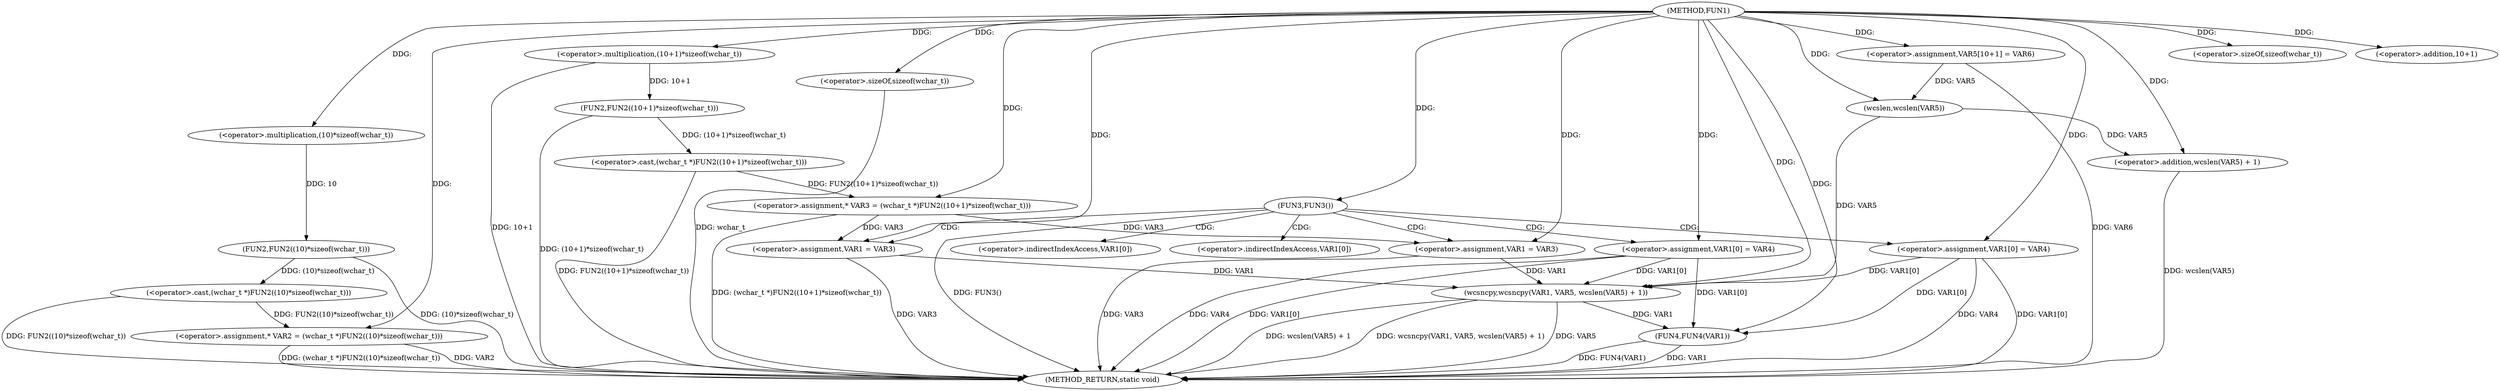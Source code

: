 digraph FUN1 {  
"1000100" [label = "(METHOD,FUN1)" ]
"1000160" [label = "(METHOD_RETURN,static void)" ]
"1000104" [label = "(<operator>.assignment,* VAR2 = (wchar_t *)FUN2((10)*sizeof(wchar_t)))" ]
"1000106" [label = "(<operator>.cast,(wchar_t *)FUN2((10)*sizeof(wchar_t)))" ]
"1000108" [label = "(FUN2,FUN2((10)*sizeof(wchar_t)))" ]
"1000109" [label = "(<operator>.multiplication,(10)*sizeof(wchar_t))" ]
"1000111" [label = "(<operator>.sizeOf,sizeof(wchar_t))" ]
"1000114" [label = "(<operator>.assignment,* VAR3 = (wchar_t *)FUN2((10+1)*sizeof(wchar_t)))" ]
"1000116" [label = "(<operator>.cast,(wchar_t *)FUN2((10+1)*sizeof(wchar_t)))" ]
"1000118" [label = "(FUN2,FUN2((10+1)*sizeof(wchar_t)))" ]
"1000119" [label = "(<operator>.multiplication,(10+1)*sizeof(wchar_t))" ]
"1000120" [label = "(<operator>.addition,10+1)" ]
"1000123" [label = "(<operator>.sizeOf,sizeof(wchar_t))" ]
"1000126" [label = "(FUN3,FUN3())" ]
"1000128" [label = "(<operator>.assignment,VAR1 = VAR3)" ]
"1000131" [label = "(<operator>.assignment,VAR1[0] = VAR4)" ]
"1000138" [label = "(<operator>.assignment,VAR1 = VAR3)" ]
"1000141" [label = "(<operator>.assignment,VAR1[0] = VAR4)" ]
"1000148" [label = "(<operator>.assignment,VAR5[10+1] = VAR6)" ]
"1000151" [label = "(wcsncpy,wcsncpy(VAR1, VAR5, wcslen(VAR5) + 1))" ]
"1000154" [label = "(<operator>.addition,wcslen(VAR5) + 1)" ]
"1000155" [label = "(wcslen,wcslen(VAR5))" ]
"1000158" [label = "(FUN4,FUN4(VAR1))" ]
"1000132" [label = "(<operator>.indirectIndexAccess,VAR1[0])" ]
"1000142" [label = "(<operator>.indirectIndexAccess,VAR1[0])" ]
  "1000158" -> "1000160"  [ label = "DDG: VAR1"] 
  "1000141" -> "1000160"  [ label = "DDG: VAR1[0]"] 
  "1000106" -> "1000160"  [ label = "DDG: FUN2((10)*sizeof(wchar_t))"] 
  "1000151" -> "1000160"  [ label = "DDG: wcsncpy(VAR1, VAR5, wcslen(VAR5) + 1)"] 
  "1000104" -> "1000160"  [ label = "DDG: VAR2"] 
  "1000138" -> "1000160"  [ label = "DDG: VAR3"] 
  "1000151" -> "1000160"  [ label = "DDG: VAR5"] 
  "1000116" -> "1000160"  [ label = "DDG: FUN2((10+1)*sizeof(wchar_t))"] 
  "1000151" -> "1000160"  [ label = "DDG: wcslen(VAR5) + 1"] 
  "1000141" -> "1000160"  [ label = "DDG: VAR4"] 
  "1000148" -> "1000160"  [ label = "DDG: VAR6"] 
  "1000118" -> "1000160"  [ label = "DDG: (10+1)*sizeof(wchar_t)"] 
  "1000114" -> "1000160"  [ label = "DDG: (wchar_t *)FUN2((10+1)*sizeof(wchar_t))"] 
  "1000128" -> "1000160"  [ label = "DDG: VAR3"] 
  "1000126" -> "1000160"  [ label = "DDG: FUN3()"] 
  "1000131" -> "1000160"  [ label = "DDG: VAR1[0]"] 
  "1000154" -> "1000160"  [ label = "DDG: wcslen(VAR5)"] 
  "1000158" -> "1000160"  [ label = "DDG: FUN4(VAR1)"] 
  "1000131" -> "1000160"  [ label = "DDG: VAR4"] 
  "1000119" -> "1000160"  [ label = "DDG: 10+1"] 
  "1000104" -> "1000160"  [ label = "DDG: (wchar_t *)FUN2((10)*sizeof(wchar_t))"] 
  "1000108" -> "1000160"  [ label = "DDG: (10)*sizeof(wchar_t)"] 
  "1000123" -> "1000160"  [ label = "DDG: wchar_t"] 
  "1000106" -> "1000104"  [ label = "DDG: FUN2((10)*sizeof(wchar_t))"] 
  "1000100" -> "1000104"  [ label = "DDG: "] 
  "1000108" -> "1000106"  [ label = "DDG: (10)*sizeof(wchar_t)"] 
  "1000109" -> "1000108"  [ label = "DDG: 10"] 
  "1000100" -> "1000109"  [ label = "DDG: "] 
  "1000100" -> "1000111"  [ label = "DDG: "] 
  "1000116" -> "1000114"  [ label = "DDG: FUN2((10+1)*sizeof(wchar_t))"] 
  "1000100" -> "1000114"  [ label = "DDG: "] 
  "1000118" -> "1000116"  [ label = "DDG: (10+1)*sizeof(wchar_t)"] 
  "1000119" -> "1000118"  [ label = "DDG: 10+1"] 
  "1000100" -> "1000119"  [ label = "DDG: "] 
  "1000100" -> "1000120"  [ label = "DDG: "] 
  "1000100" -> "1000123"  [ label = "DDG: "] 
  "1000100" -> "1000126"  [ label = "DDG: "] 
  "1000114" -> "1000128"  [ label = "DDG: VAR3"] 
  "1000100" -> "1000128"  [ label = "DDG: "] 
  "1000100" -> "1000131"  [ label = "DDG: "] 
  "1000114" -> "1000138"  [ label = "DDG: VAR3"] 
  "1000100" -> "1000138"  [ label = "DDG: "] 
  "1000100" -> "1000141"  [ label = "DDG: "] 
  "1000100" -> "1000148"  [ label = "DDG: "] 
  "1000141" -> "1000151"  [ label = "DDG: VAR1[0]"] 
  "1000128" -> "1000151"  [ label = "DDG: VAR1"] 
  "1000131" -> "1000151"  [ label = "DDG: VAR1[0]"] 
  "1000138" -> "1000151"  [ label = "DDG: VAR1"] 
  "1000100" -> "1000151"  [ label = "DDG: "] 
  "1000155" -> "1000151"  [ label = "DDG: VAR5"] 
  "1000155" -> "1000154"  [ label = "DDG: VAR5"] 
  "1000148" -> "1000155"  [ label = "DDG: VAR5"] 
  "1000100" -> "1000155"  [ label = "DDG: "] 
  "1000100" -> "1000154"  [ label = "DDG: "] 
  "1000141" -> "1000158"  [ label = "DDG: VAR1[0]"] 
  "1000131" -> "1000158"  [ label = "DDG: VAR1[0]"] 
  "1000151" -> "1000158"  [ label = "DDG: VAR1"] 
  "1000100" -> "1000158"  [ label = "DDG: "] 
  "1000126" -> "1000132"  [ label = "CDG: "] 
  "1000126" -> "1000142"  [ label = "CDG: "] 
  "1000126" -> "1000128"  [ label = "CDG: "] 
  "1000126" -> "1000141"  [ label = "CDG: "] 
  "1000126" -> "1000131"  [ label = "CDG: "] 
  "1000126" -> "1000138"  [ label = "CDG: "] 
}
